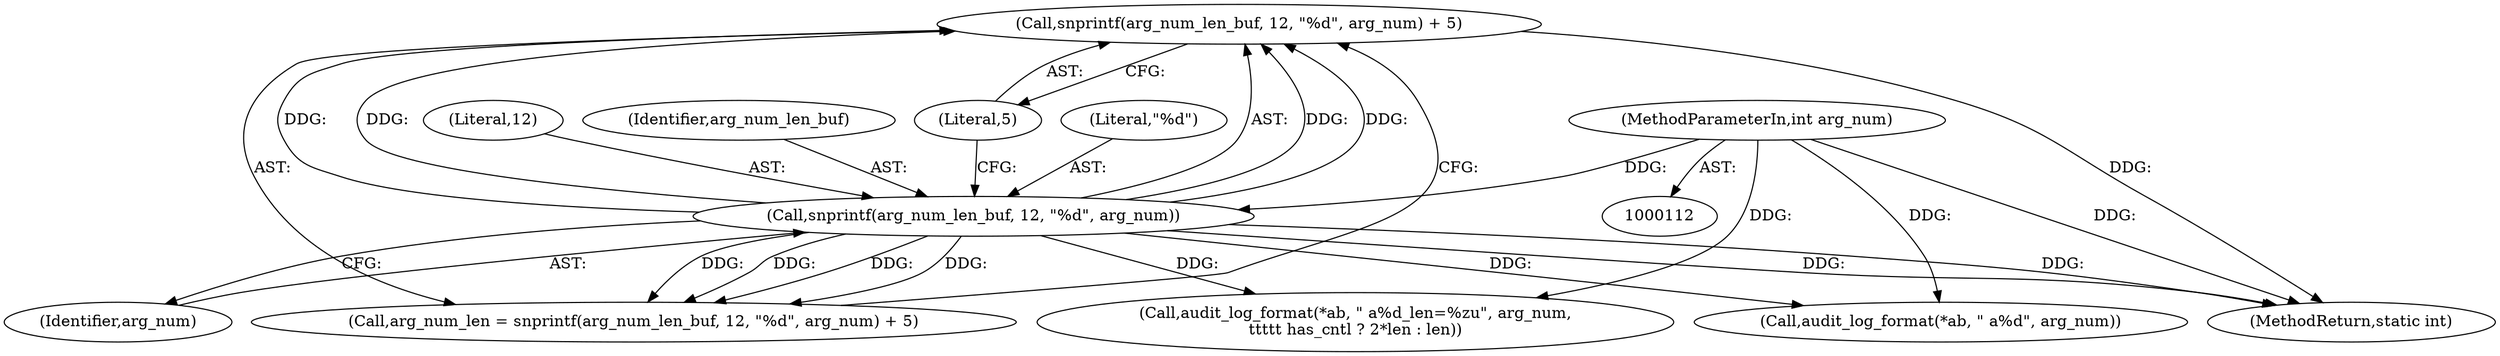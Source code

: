 digraph "1_linux_43761473c254b45883a64441dd0bc85a42f3645c_0@API" {
"1000128" [label="(Call,snprintf(arg_num_len_buf, 12, \"%d\", arg_num) + 5)"];
"1000129" [label="(Call,snprintf(arg_num_len_buf, 12, \"%d\", arg_num))"];
"1000115" [label="(MethodParameterIn,int arg_num)"];
"1000128" [label="(Call,snprintf(arg_num_len_buf, 12, \"%d\", arg_num) + 5)"];
"1000131" [label="(Literal,12)"];
"1000133" [label="(Identifier,arg_num)"];
"1000130" [label="(Identifier,arg_num_len_buf)"];
"1000363" [label="(Call,audit_log_format(*ab, \" a%d\", arg_num))"];
"1000129" [label="(Call,snprintf(arg_num_len_buf, 12, \"%d\", arg_num))"];
"1000126" [label="(Call,arg_num_len = snprintf(arg_num_len_buf, 12, \"%d\", arg_num) + 5)"];
"1000134" [label="(Literal,5)"];
"1000321" [label="(Call,audit_log_format(*ab, \" a%d_len=%zu\", arg_num,\n\t\t\t\t\t has_cntl ? 2*len : len))"];
"1000132" [label="(Literal,\"%d\")"];
"1000115" [label="(MethodParameterIn,int arg_num)"];
"1000418" [label="(MethodReturn,static int)"];
"1000128" -> "1000126"  [label="AST: "];
"1000128" -> "1000134"  [label="CFG: "];
"1000129" -> "1000128"  [label="AST: "];
"1000134" -> "1000128"  [label="AST: "];
"1000126" -> "1000128"  [label="CFG: "];
"1000128" -> "1000418"  [label="DDG: "];
"1000129" -> "1000128"  [label="DDG: "];
"1000129" -> "1000128"  [label="DDG: "];
"1000129" -> "1000128"  [label="DDG: "];
"1000129" -> "1000128"  [label="DDG: "];
"1000129" -> "1000133"  [label="CFG: "];
"1000130" -> "1000129"  [label="AST: "];
"1000131" -> "1000129"  [label="AST: "];
"1000132" -> "1000129"  [label="AST: "];
"1000133" -> "1000129"  [label="AST: "];
"1000134" -> "1000129"  [label="CFG: "];
"1000129" -> "1000418"  [label="DDG: "];
"1000129" -> "1000418"  [label="DDG: "];
"1000129" -> "1000126"  [label="DDG: "];
"1000129" -> "1000126"  [label="DDG: "];
"1000129" -> "1000126"  [label="DDG: "];
"1000129" -> "1000126"  [label="DDG: "];
"1000115" -> "1000129"  [label="DDG: "];
"1000129" -> "1000321"  [label="DDG: "];
"1000129" -> "1000363"  [label="DDG: "];
"1000115" -> "1000112"  [label="AST: "];
"1000115" -> "1000418"  [label="DDG: "];
"1000115" -> "1000321"  [label="DDG: "];
"1000115" -> "1000363"  [label="DDG: "];
}
